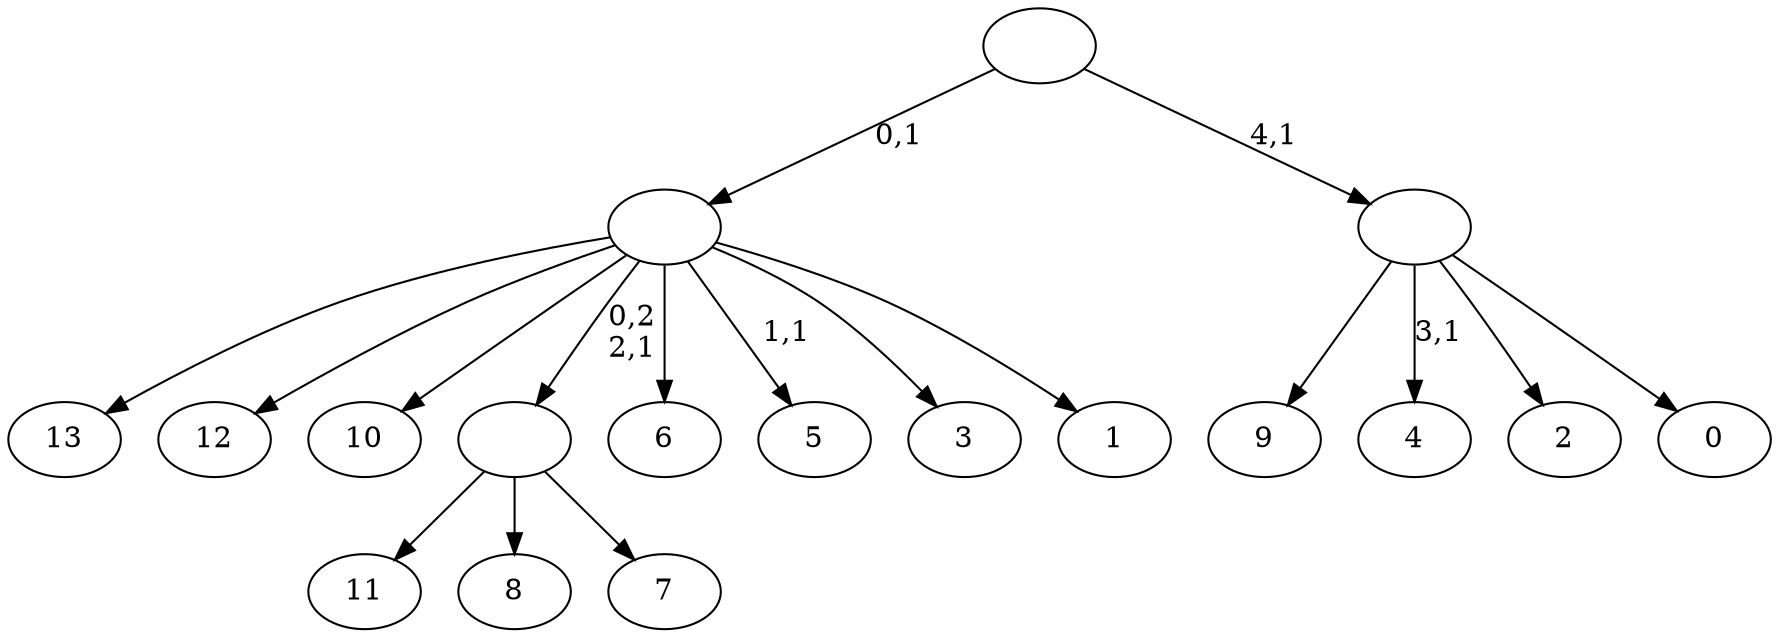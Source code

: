 digraph T {
	19 [label="13"]
	18 [label="12"]
	17 [label="11"]
	16 [label="10"]
	15 [label="9"]
	14 [label="8"]
	13 [label="7"]
	12 [label=""]
	11 [label="6"]
	10 [label="5"]
	8 [label="4"]
	6 [label="3"]
	5 [label="2"]
	4 [label="1"]
	3 [label=""]
	2 [label="0"]
	1 [label=""]
	0 [label=""]
	12 -> 17 [label=""]
	12 -> 14 [label=""]
	12 -> 13 [label=""]
	3 -> 10 [label="1,1"]
	3 -> 19 [label=""]
	3 -> 18 [label=""]
	3 -> 16 [label=""]
	3 -> 12 [label="0,2\n2,1"]
	3 -> 11 [label=""]
	3 -> 6 [label=""]
	3 -> 4 [label=""]
	1 -> 8 [label="3,1"]
	1 -> 15 [label=""]
	1 -> 5 [label=""]
	1 -> 2 [label=""]
	0 -> 3 [label="0,1"]
	0 -> 1 [label="4,1"]
}

